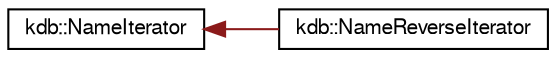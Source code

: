 digraph "Graphical Class Hierarchy"
{
  edge [fontname="FreeSans",fontsize="10",labelfontname="FreeSans",labelfontsize="10"];
  node [fontname="FreeSans",fontsize="10",shape=record];
  rankdir="LR";
  Node1 [label="kdb::NameIterator",height=0.2,width=0.4,color="black", fillcolor="white", style="filled",URL="$classkdb_1_1NameIterator.html",tooltip="For C++ forward Iteration over Names. "];
  Node1 -> Node2 [dir="back",color="firebrick4",fontsize="10",style="solid",fontname="FreeSans"];
  Node2 [label="kdb::NameReverseIterator",height=0.2,width=0.4,color="black", fillcolor="white", style="filled",URL="$classkdb_1_1NameReverseIterator.html",tooltip="For C++ reverse Iteration over Names. "];
}
